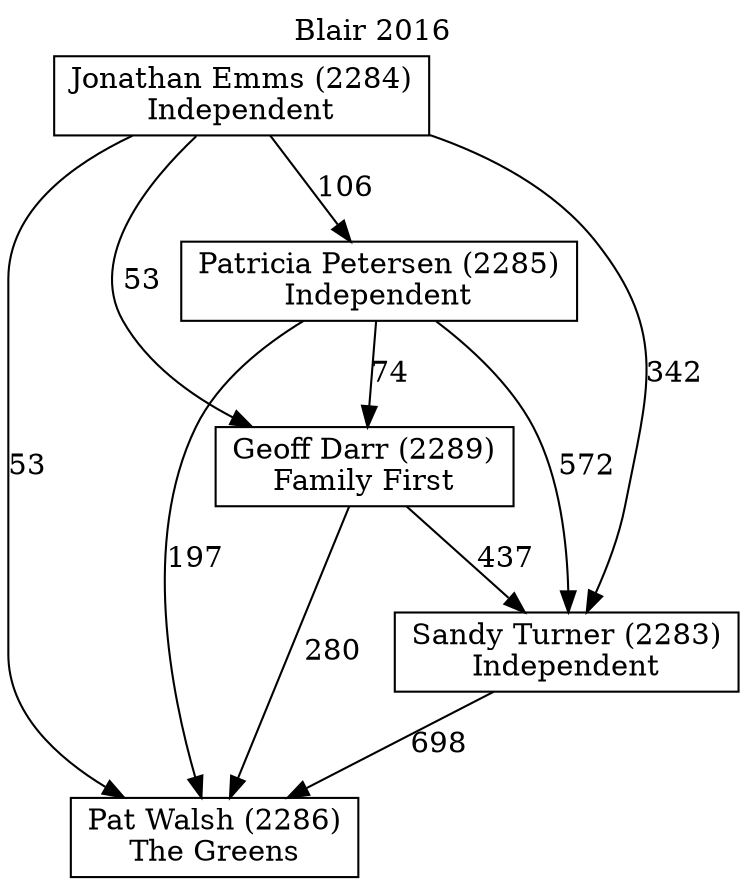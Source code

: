 // House preference flow
digraph "Pat Walsh (2286)_Blair_2016" {
	graph [label="Blair 2016" labelloc=t mclimit=10]
	node [shape=box]
	"Jonathan Emms (2284)" [label="Jonathan Emms (2284)
Independent"]
	"Pat Walsh (2286)" [label="Pat Walsh (2286)
The Greens"]
	"Patricia Petersen (2285)" [label="Patricia Petersen (2285)
Independent"]
	"Geoff Darr (2289)" [label="Geoff Darr (2289)
Family First"]
	"Sandy Turner (2283)" [label="Sandy Turner (2283)
Independent"]
	"Jonathan Emms (2284)" -> "Patricia Petersen (2285)" [label=106]
	"Sandy Turner (2283)" -> "Pat Walsh (2286)" [label=698]
	"Patricia Petersen (2285)" -> "Geoff Darr (2289)" [label=74]
	"Patricia Petersen (2285)" -> "Sandy Turner (2283)" [label=572]
	"Jonathan Emms (2284)" -> "Geoff Darr (2289)" [label=53]
	"Jonathan Emms (2284)" -> "Pat Walsh (2286)" [label=53]
	"Geoff Darr (2289)" -> "Sandy Turner (2283)" [label=437]
	"Patricia Petersen (2285)" -> "Pat Walsh (2286)" [label=197]
	"Jonathan Emms (2284)" -> "Sandy Turner (2283)" [label=342]
	"Geoff Darr (2289)" -> "Pat Walsh (2286)" [label=280]
}
